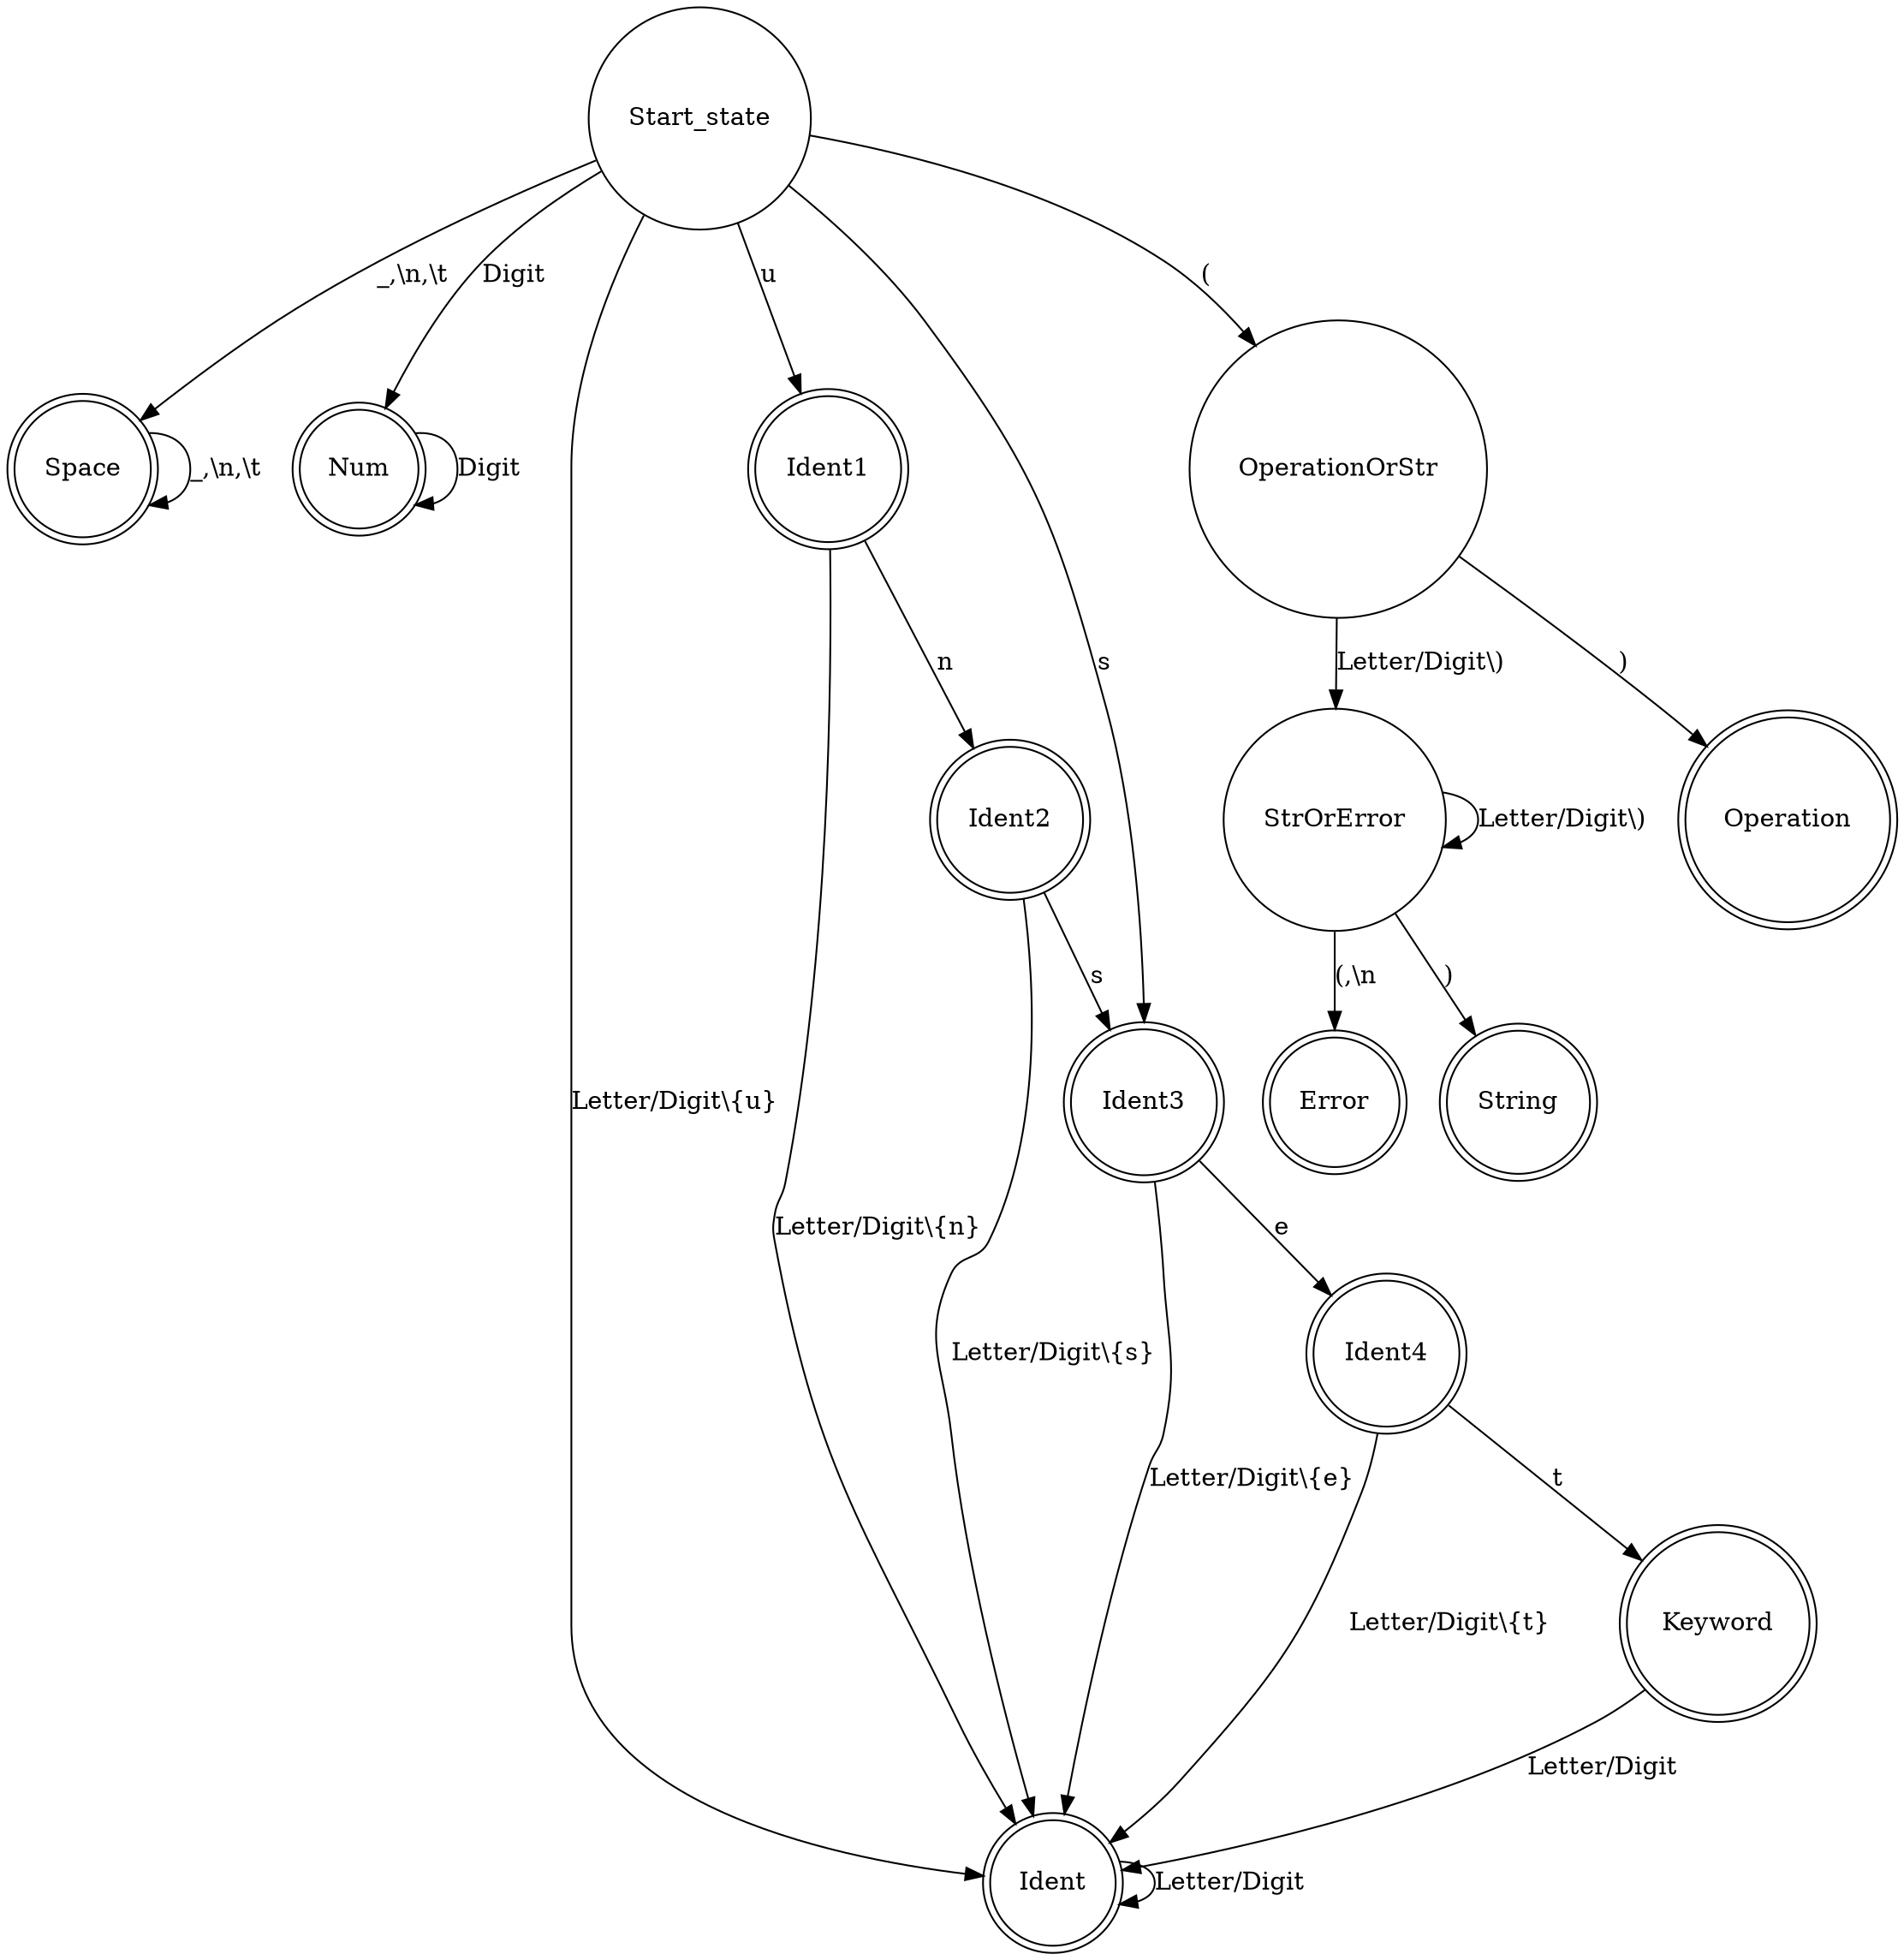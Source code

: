 digraph {
    Start_state[shape=circle]
    Space[shape=doublecircle]
    Space -> Space[label="_,\\n,\\t"]
    
    Num[shape=doublecircle]
    Num -> Num[label="Digit"]
    
    Ident[shape=doublecircle]
    Ident -> Ident[label="Letter/Digit"]
    
    Ident1[shape=doublecircle]
    Ident2[shape=doublecircle]
    Ident3[shape=doublecircle]
    Ident4[shape=doublecircle]
    Keyword[shape=doublecircle]
    
    OperationOrStr[shape=circle]
    StrOrError[shape=circle]
    StrOrError -> StrOrError[label="Letter/Digit\\)"]
    
    Error[shape=doublecircle]
    String[shape=doublecircle]
    
    Operation[shape=doublecircle]

    Start_state -> Space[label="_,\\n,\\t"]
    Start_state -> Num[label="Digit"]
    Start_state -> Ident[label="Letter/Digit\\{u}"]
    Start_state -> Ident1[label="u"]
    Start_state -> Ident3[label="s"]
    Start_state -> OperationOrStr[label="("]
    
    Ident1 -> Ident[label="Letter/Digit\\{n}"]
    Ident2 -> Ident[label="Letter/Digit\\{s}"]
    Ident3 -> Ident[label="Letter/Digit\\{e}"]
    Ident4 -> Ident[label="Letter/Digit\\{t}"]
    
    Ident1 -> Ident2[label="n"]
    Ident2 -> Ident3[label="s"]
    Ident3 -> Ident4[label="e"]
    Ident4 -> Keyword[label="t"]
    
    Keyword -> Ident[label="Letter/Digit"]
    
    OperationOrStr -> StrOrError[label="Letter/Digit\\)"]
    OperationOrStr -> Operation[label=")"]
    StrOrError -> Error[label="(,\\n"]
    StrOrError -> String[label=")"]
}
